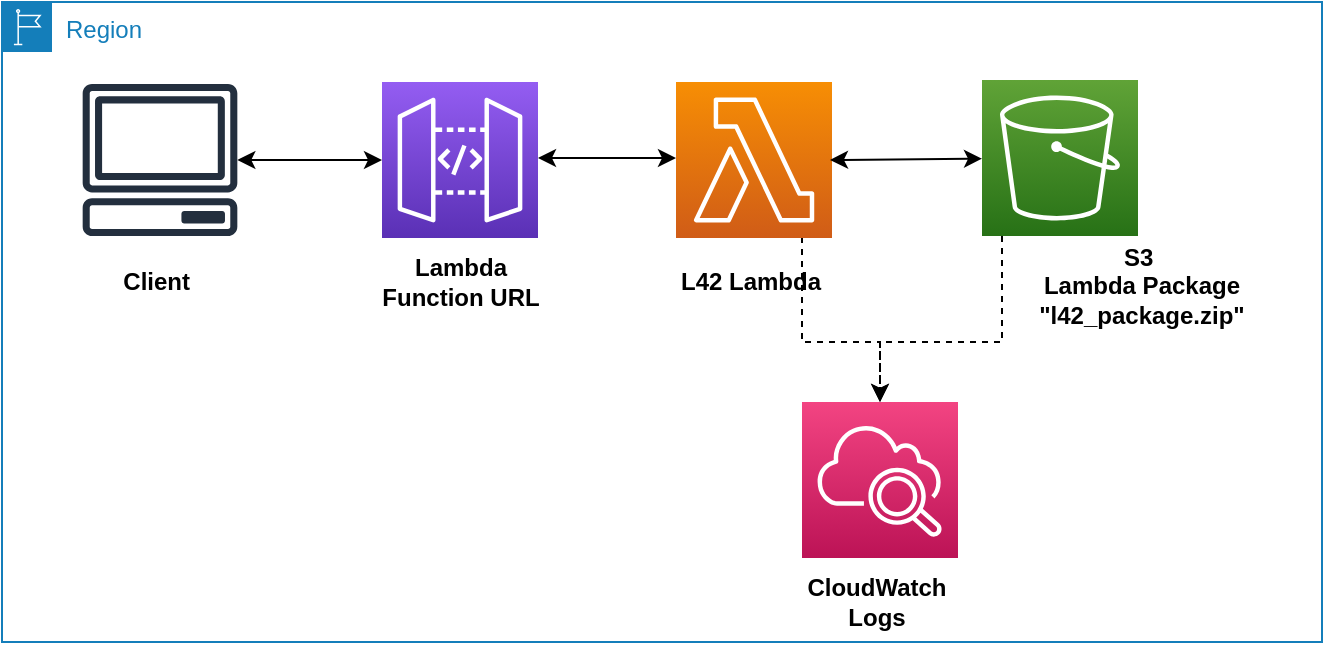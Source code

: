 <mxfile version="17.4.4" type="device"><diagram id="SFtP0KlJfq9YCiUR3JQC" name="Page-1"><mxGraphModel dx="946" dy="615" grid="1" gridSize="10" guides="1" tooltips="1" connect="1" arrows="1" fold="1" page="1" pageScale="1" pageWidth="1169" pageHeight="827" math="0" shadow="0"><root><mxCell id="0"/><mxCell id="1" parent="0"/><mxCell id="G9Q64Z8AeBANhxfazhz0-56" value="Region" style="points=[[0,0],[0.25,0],[0.5,0],[0.75,0],[1,0],[1,0.25],[1,0.5],[1,0.75],[1,1],[0.75,1],[0.5,1],[0.25,1],[0,1],[0,0.75],[0,0.5],[0,0.25]];outlineConnect=0;gradientColor=none;html=1;whiteSpace=wrap;fontSize=12;fontStyle=0;shape=mxgraph.aws4.group;grIcon=mxgraph.aws4.group_region;strokeColor=#147EBA;fillColor=none;verticalAlign=top;align=left;spacingLeft=30;fontColor=#147EBA;dashed=0;" parent="1" vertex="1"><mxGeometry x="170" y="350" width="660" height="320" as="geometry"/></mxCell><mxCell id="G9Q64Z8AeBANhxfazhz0-54" style="edgeStyle=orthogonalEdgeStyle;rounded=0;orthogonalLoop=1;jettySize=auto;html=1;entryX=0.5;entryY=0;entryDx=0;entryDy=0;entryPerimeter=0;dashed=1;startArrow=none;startFill=0;" parent="1" source="G9Q64Z8AeBANhxfazhz0-14" target="G9Q64Z8AeBANhxfazhz0-29" edge="1"><mxGeometry relative="1" as="geometry"><Array as="points"><mxPoint x="670" y="520"/><mxPoint x="609" y="520"/></Array></mxGeometry></mxCell><mxCell id="G9Q64Z8AeBANhxfazhz0-14" value="" style="outlineConnect=0;fontColor=#232F3E;gradientColor=#60A337;gradientDirection=north;fillColor=#277116;strokeColor=#ffffff;dashed=0;verticalLabelPosition=bottom;verticalAlign=top;align=center;html=1;fontSize=12;fontStyle=0;aspect=fixed;shape=mxgraph.aws4.resourceIcon;resIcon=mxgraph.aws4.s3;" parent="1" vertex="1"><mxGeometry x="660" y="389" width="78" height="78" as="geometry"/></mxCell><mxCell id="G9Q64Z8AeBANhxfazhz0-17" value="" style="points=[[0,0,0],[0.25,0,0],[0.5,0,0],[0.75,0,0],[1,0,0],[0,1,0],[0.25,1,0],[0.5,1,0],[0.75,1,0],[1,1,0],[0,0.25,0],[0,0.5,0],[0,0.75,0],[1,0.25,0],[1,0.5,0],[1,0.75,0]];outlineConnect=0;fontColor=#232F3E;gradientColor=#945DF2;gradientDirection=north;fillColor=#5A30B5;strokeColor=#ffffff;dashed=0;verticalLabelPosition=bottom;verticalAlign=top;align=center;html=1;fontSize=12;fontStyle=0;aspect=fixed;shape=mxgraph.aws4.resourceIcon;resIcon=mxgraph.aws4.api_gateway;" parent="1" vertex="1"><mxGeometry x="360" y="390" width="78" height="78" as="geometry"/></mxCell><mxCell id="G9Q64Z8AeBANhxfazhz0-47" style="edgeStyle=orthogonalEdgeStyle;rounded=0;orthogonalLoop=1;jettySize=auto;html=1;exitX=0.75;exitY=1;exitDx=0;exitDy=0;exitPerimeter=0;entryX=0.5;entryY=0;entryDx=0;entryDy=0;entryPerimeter=0;startArrow=none;startFill=0;dashed=1;" parent="1" source="G9Q64Z8AeBANhxfazhz0-18" target="G9Q64Z8AeBANhxfazhz0-29" edge="1"><mxGeometry relative="1" as="geometry"><Array as="points"><mxPoint x="570" y="467"/><mxPoint x="570" y="520"/><mxPoint x="609" y="520"/></Array></mxGeometry></mxCell><mxCell id="G9Q64Z8AeBANhxfazhz0-18" value="" style="points=[[0,0,0],[0.25,0,0],[0.5,0,0],[0.75,0,0],[1,0,0],[0,1,0],[0.25,1,0],[0.5,1,0],[0.75,1,0],[1,1,0],[0,0.25,0],[0,0.5,0],[0,0.75,0],[1,0.25,0],[1,0.5,0],[1,0.75,0]];outlineConnect=0;fontColor=#232F3E;gradientColor=#F78E04;gradientDirection=north;fillColor=#D05C17;strokeColor=#ffffff;dashed=0;verticalLabelPosition=bottom;verticalAlign=top;align=center;html=1;fontSize=12;fontStyle=0;aspect=fixed;shape=mxgraph.aws4.resourceIcon;resIcon=mxgraph.aws4.lambda;" parent="1" vertex="1"><mxGeometry x="507" y="390" width="78" height="78" as="geometry"/></mxCell><mxCell id="G9Q64Z8AeBANhxfazhz0-19" value="&lt;b&gt;Client&amp;nbsp;&lt;/b&gt;" style="text;html=1;strokeColor=none;fillColor=none;align=center;verticalAlign=middle;whiteSpace=wrap;rounded=0;" parent="1" vertex="1"><mxGeometry x="229" y="480" width="40" height="20" as="geometry"/></mxCell><mxCell id="G9Q64Z8AeBANhxfazhz0-22" value="&lt;b&gt;L42 Lambda&lt;/b&gt;" style="text;html=1;strokeColor=none;fillColor=none;align=center;verticalAlign=middle;whiteSpace=wrap;rounded=0;" parent="1" vertex="1"><mxGeometry x="504" y="480" width="81" height="20" as="geometry"/></mxCell><mxCell id="G9Q64Z8AeBANhxfazhz0-23" value="Lambda Function URL" style="text;html=1;strokeColor=none;fillColor=none;align=center;verticalAlign=middle;whiteSpace=wrap;rounded=0;fontStyle=1" parent="1" vertex="1"><mxGeometry x="358.5" y="480" width="81" height="20" as="geometry"/></mxCell><mxCell id="G9Q64Z8AeBANhxfazhz0-26" value="&lt;b&gt;&lt;span style=&quot;background-color: rgb(255 , 255 , 255)&quot;&gt;S3&amp;nbsp;&lt;br&gt;&lt;/span&gt;&lt;span style=&quot;background-color: rgb(255 , 255 , 255)&quot;&gt;Lambda Package&lt;br&gt;&quot;l42_package.zip&quot;&lt;/span&gt;&lt;/b&gt;" style="text;html=1;strokeColor=none;fillColor=none;align=center;verticalAlign=middle;whiteSpace=wrap;rounded=0;" parent="1" vertex="1"><mxGeometry x="660" y="467" width="160" height="50" as="geometry"/></mxCell><mxCell id="G9Q64Z8AeBANhxfazhz0-43" style="edgeStyle=orthogonalEdgeStyle;rounded=0;orthogonalLoop=1;jettySize=auto;html=1;entryX=0;entryY=0.5;entryDx=0;entryDy=0;entryPerimeter=0;startArrow=classic;startFill=1;" parent="1" source="G9Q64Z8AeBANhxfazhz0-27" target="G9Q64Z8AeBANhxfazhz0-17" edge="1"><mxGeometry relative="1" as="geometry"/></mxCell><mxCell id="G9Q64Z8AeBANhxfazhz0-27" value="" style="outlineConnect=0;fontColor=#232F3E;gradientColor=none;fillColor=#232F3E;strokeColor=none;dashed=0;verticalLabelPosition=bottom;verticalAlign=top;align=center;html=1;fontSize=12;fontStyle=0;aspect=fixed;pointerEvents=1;shape=mxgraph.aws4.client;" parent="1" vertex="1"><mxGeometry x="210" y="391" width="78" height="76" as="geometry"/></mxCell><mxCell id="G9Q64Z8AeBANhxfazhz0-28" style="edgeStyle=orthogonalEdgeStyle;rounded=0;orthogonalLoop=1;jettySize=auto;html=1;exitX=0.5;exitY=1;exitDx=0;exitDy=0;" parent="1" source="G9Q64Z8AeBANhxfazhz0-23" target="G9Q64Z8AeBANhxfazhz0-23" edge="1"><mxGeometry relative="1" as="geometry"/></mxCell><mxCell id="G9Q64Z8AeBANhxfazhz0-29" value="" style="points=[[0,0,0],[0.25,0,0],[0.5,0,0],[0.75,0,0],[1,0,0],[0,1,0],[0.25,1,0],[0.5,1,0],[0.75,1,0],[1,1,0],[0,0.25,0],[0,0.5,0],[0,0.75,0],[1,0.25,0],[1,0.5,0],[1,0.75,0]];points=[[0,0,0],[0.25,0,0],[0.5,0,0],[0.75,0,0],[1,0,0],[0,1,0],[0.25,1,0],[0.5,1,0],[0.75,1,0],[1,1,0],[0,0.25,0],[0,0.5,0],[0,0.75,0],[1,0.25,0],[1,0.5,0],[1,0.75,0]];outlineConnect=0;fontColor=#232F3E;gradientColor=#F34482;gradientDirection=north;fillColor=#BC1356;strokeColor=#ffffff;dashed=0;verticalLabelPosition=bottom;verticalAlign=top;align=center;html=1;fontSize=12;fontStyle=0;aspect=fixed;shape=mxgraph.aws4.resourceIcon;resIcon=mxgraph.aws4.cloudwatch_2;" parent="1" vertex="1"><mxGeometry x="570" y="550" width="78" height="78" as="geometry"/></mxCell><mxCell id="G9Q64Z8AeBANhxfazhz0-30" value="&lt;b&gt;CloudWatch Logs&lt;/b&gt;" style="text;html=1;strokeColor=none;fillColor=none;align=center;verticalAlign=middle;whiteSpace=wrap;rounded=0;" parent="1" vertex="1"><mxGeometry x="567" y="640" width="81" height="20" as="geometry"/></mxCell><mxCell id="G9Q64Z8AeBANhxfazhz0-31" value="" style="endArrow=classic;startArrow=classic;html=1;entryX=0;entryY=0.5;entryDx=0;entryDy=0;entryPerimeter=0;" parent="1" edge="1"><mxGeometry width="50" height="50" relative="1" as="geometry"><mxPoint x="438" y="428" as="sourcePoint"/><mxPoint x="507" y="428" as="targetPoint"/></mxGeometry></mxCell><mxCell id="G9Q64Z8AeBANhxfazhz0-40" value="" style="endArrow=classic;startArrow=classic;html=1;" parent="1" target="G9Q64Z8AeBANhxfazhz0-14" edge="1"><mxGeometry width="50" height="50" relative="1" as="geometry"><mxPoint x="584" y="429" as="sourcePoint"/><mxPoint x="634" y="380" as="targetPoint"/></mxGeometry></mxCell><mxCell id="G9Q64Z8AeBANhxfazhz0-55" style="edgeStyle=orthogonalEdgeStyle;rounded=0;orthogonalLoop=1;jettySize=auto;html=1;exitX=0.5;exitY=1;exitDx=0;exitDy=0;exitPerimeter=0;dashed=1;startArrow=none;startFill=0;" parent="1" source="G9Q64Z8AeBANhxfazhz0-18" target="G9Q64Z8AeBANhxfazhz0-18" edge="1"><mxGeometry relative="1" as="geometry"/></mxCell></root></mxGraphModel></diagram></mxfile>